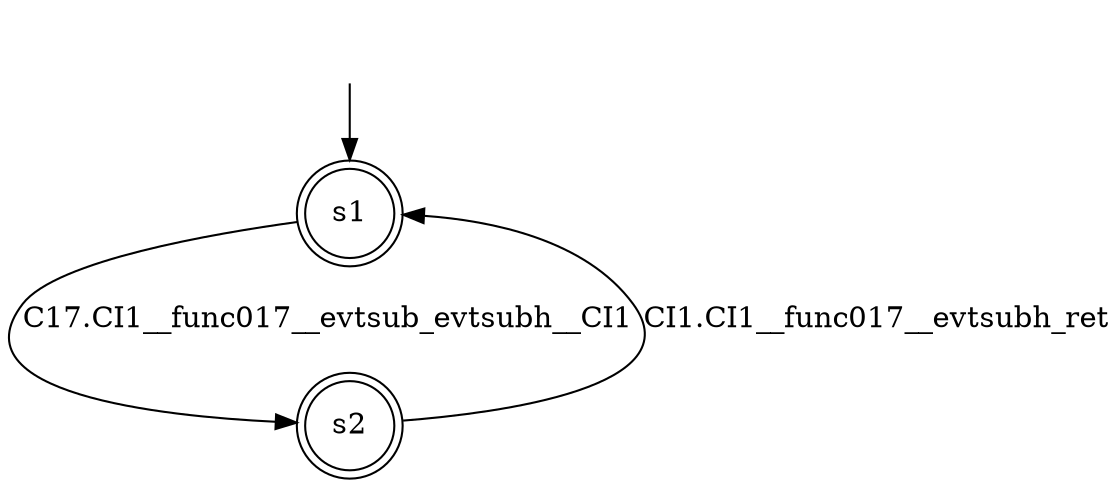 digraph automaton {
	1 [label=<s1> shape="doublecircle"];
	2 [label=<s2> shape="doublecircle"];
	__init1 [label=<> shape="none"];
	__init1 -> 1;
	1 -> 2 [label=<C17.CI1__func017__evtsub_evtsubh__CI1> id="1-0-2"];
	2 -> 1 [label=<CI1.CI1__func017__evtsubh_ret> id="2-0-1"];
}
